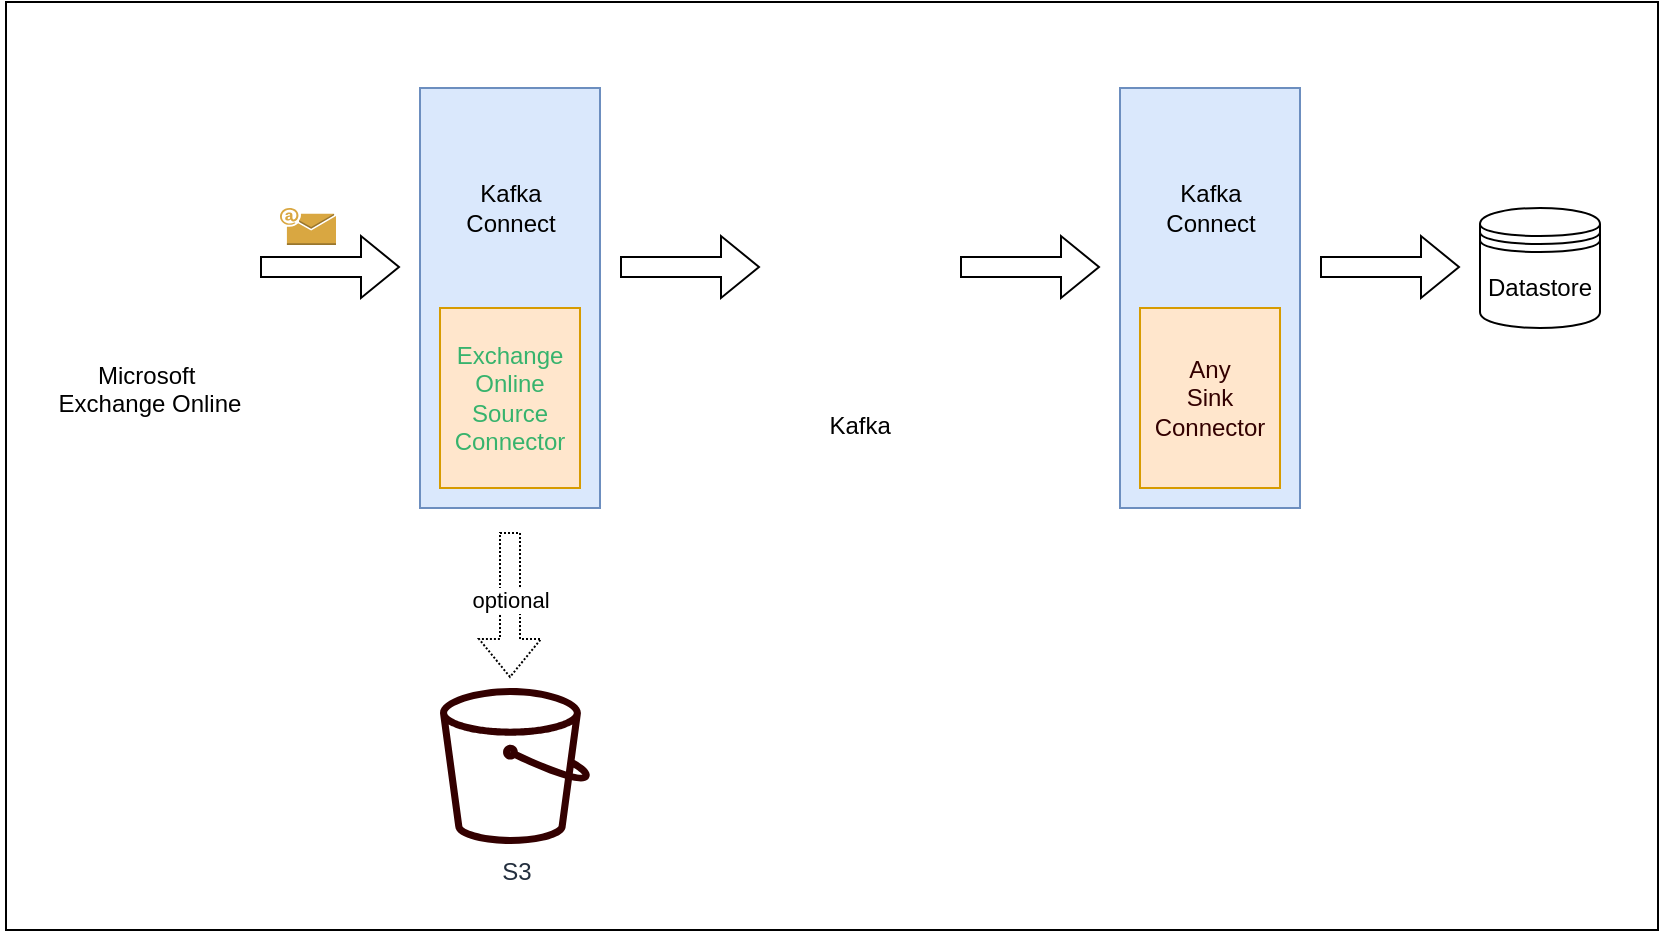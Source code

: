 <mxfile version="26.0.16">
  <diagram name="Page-1" id="KUiOJ41T-uP_cARUOd_k">
    <mxGraphModel dx="1242" dy="819" grid="0" gridSize="10" guides="1" tooltips="1" connect="1" arrows="1" fold="1" page="1" pageScale="1" pageWidth="850" pageHeight="1100" math="0" shadow="0">
      <root>
        <mxCell id="0" />
        <mxCell id="1" parent="0" />
        <mxCell id="xYe0PxicJ7W58A6IzqQn-22" value="" style="rounded=0;whiteSpace=wrap;html=1;" vertex="1" parent="1">
          <mxGeometry x="12" y="178" width="826" height="464" as="geometry" />
        </mxCell>
        <mxCell id="xYe0PxicJ7W58A6IzqQn-4" value="Microsoft &#xa;Exchange Online" style="shape=image;verticalLabelPosition=bottom;labelBackgroundColor=default;verticalAlign=top;aspect=fixed;imageAspect=0;image=https://download.logo.wine/logo/Microsoft_Exchange_Server/Microsoft_Exchange_Server-Logo.wine.png;" vertex="1" parent="1">
          <mxGeometry x="9" y="251" width="150" height="100" as="geometry" />
        </mxCell>
        <mxCell id="xYe0PxicJ7W58A6IzqQn-5" value="" style="shape=flexArrow;endArrow=classic;html=1;rounded=0;" edge="1" parent="1">
          <mxGeometry width="50" height="50" relative="1" as="geometry">
            <mxPoint x="139" y="310.5" as="sourcePoint" />
            <mxPoint x="209" y="310.5" as="targetPoint" />
          </mxGeometry>
        </mxCell>
        <mxCell id="xYe0PxicJ7W58A6IzqQn-7" value="" style="rounded=0;whiteSpace=wrap;html=1;fillColor=#dae8fc;strokeColor=#6c8ebf;" vertex="1" parent="1">
          <mxGeometry x="219" y="221" width="90" height="210" as="geometry" />
        </mxCell>
        <mxCell id="xYe0PxicJ7W58A6IzqQn-8" value="Exchange Online Source Connector" style="rounded=0;whiteSpace=wrap;html=1;fillColor=#ffe6cc;strokeColor=#d79b00;fontColor=light-dark(#37b36d, #ededed);" vertex="1" parent="1">
          <mxGeometry x="229" y="331" width="70" height="90" as="geometry" />
        </mxCell>
        <mxCell id="xYe0PxicJ7W58A6IzqQn-9" value="Kafka&lt;div&gt;Connect&lt;/div&gt;" style="text;html=1;align=center;verticalAlign=middle;resizable=0;points=[];autosize=1;strokeColor=none;fillColor=none;" vertex="1" parent="1">
          <mxGeometry x="229" y="261" width="70" height="40" as="geometry" />
        </mxCell>
        <mxCell id="xYe0PxicJ7W58A6IzqQn-10" value="Kafka" style="shape=image;verticalLabelPosition=bottom;labelBackgroundColor=default;verticalAlign=top;aspect=fixed;imageAspect=0;image=https://upload.wikimedia.org/wikipedia/commons/0/01/Apache_Kafka_logo.svg;" vertex="1" parent="1">
          <mxGeometry x="399" y="246" width="80.08" height="130" as="geometry" />
        </mxCell>
        <mxCell id="xYe0PxicJ7W58A6IzqQn-11" value="" style="shape=flexArrow;endArrow=classic;html=1;rounded=0;" edge="1" parent="1">
          <mxGeometry width="50" height="50" relative="1" as="geometry">
            <mxPoint x="319" y="310.5" as="sourcePoint" />
            <mxPoint x="389" y="310.5" as="targetPoint" />
          </mxGeometry>
        </mxCell>
        <mxCell id="xYe0PxicJ7W58A6IzqQn-12" value="" style="shape=flexArrow;endArrow=classic;html=1;rounded=0;" edge="1" parent="1">
          <mxGeometry width="50" height="50" relative="1" as="geometry">
            <mxPoint x="489" y="310.5" as="sourcePoint" />
            <mxPoint x="559" y="310.5" as="targetPoint" />
          </mxGeometry>
        </mxCell>
        <mxCell id="xYe0PxicJ7W58A6IzqQn-17" value="" style="rounded=0;whiteSpace=wrap;html=1;fillColor=#dae8fc;strokeColor=#6c8ebf;" vertex="1" parent="1">
          <mxGeometry x="569" y="221" width="90" height="210" as="geometry" />
        </mxCell>
        <mxCell id="xYe0PxicJ7W58A6IzqQn-18" value="Any&lt;div&gt;Sink&lt;/div&gt;&lt;div&gt;Connector&lt;/div&gt;" style="rounded=0;whiteSpace=wrap;html=1;fillColor=#ffe6cc;strokeColor=#d79b00;fontColor=light-dark(#330000,#EDEDED);" vertex="1" parent="1">
          <mxGeometry x="579" y="331" width="70" height="90" as="geometry" />
        </mxCell>
        <mxCell id="xYe0PxicJ7W58A6IzqQn-19" value="Kafka&lt;div&gt;Connect&lt;/div&gt;" style="text;html=1;align=center;verticalAlign=middle;resizable=0;points=[];autosize=1;strokeColor=none;fillColor=none;" vertex="1" parent="1">
          <mxGeometry x="579" y="261" width="70" height="40" as="geometry" />
        </mxCell>
        <mxCell id="xYe0PxicJ7W58A6IzqQn-20" value="Datastore" style="shape=datastore;whiteSpace=wrap;html=1;" vertex="1" parent="1">
          <mxGeometry x="749" y="281" width="60" height="60" as="geometry" />
        </mxCell>
        <mxCell id="xYe0PxicJ7W58A6IzqQn-21" value="" style="shape=flexArrow;endArrow=classic;html=1;rounded=0;" edge="1" parent="1">
          <mxGeometry width="50" height="50" relative="1" as="geometry">
            <mxPoint x="669" y="310.5" as="sourcePoint" />
            <mxPoint x="739" y="310.5" as="targetPoint" />
          </mxGeometry>
        </mxCell>
        <mxCell id="xYe0PxicJ7W58A6IzqQn-23" value="" style="outlineConnect=0;dashed=0;verticalLabelPosition=bottom;verticalAlign=top;align=center;html=1;shape=mxgraph.aws3.email;fillColor=#D9A741;gradientColor=none;" vertex="1" parent="1">
          <mxGeometry x="149" y="281" width="28" height="18.5" as="geometry" />
        </mxCell>
        <mxCell id="xYe0PxicJ7W58A6IzqQn-24" value="S3" style="sketch=0;outlineConnect=0;fontColor=#232F3E;gradientColor=none;fillColor=light-dark(#330000,#EDEDED);strokeColor=none;dashed=0;verticalLabelPosition=bottom;verticalAlign=top;align=center;html=1;fontSize=12;fontStyle=0;aspect=fixed;pointerEvents=1;shape=mxgraph.aws4.bucket;" vertex="1" parent="1">
          <mxGeometry x="229" y="521" width="75" height="78" as="geometry" />
        </mxCell>
        <mxCell id="xYe0PxicJ7W58A6IzqQn-30" value="" style="shape=flexArrow;endArrow=classic;html=1;rounded=0;dashed=1;dashPattern=1 1;" edge="1" parent="1">
          <mxGeometry width="50" height="50" relative="1" as="geometry">
            <mxPoint x="264" y="443" as="sourcePoint" />
            <mxPoint x="264" y="516" as="targetPoint" />
          </mxGeometry>
        </mxCell>
        <mxCell id="xYe0PxicJ7W58A6IzqQn-31" value="optional" style="edgeLabel;html=1;align=center;verticalAlign=middle;resizable=0;points=[];" vertex="1" connectable="0" parent="xYe0PxicJ7W58A6IzqQn-30">
          <mxGeometry x="-0.083" relative="1" as="geometry">
            <mxPoint as="offset" />
          </mxGeometry>
        </mxCell>
      </root>
    </mxGraphModel>
  </diagram>
</mxfile>
